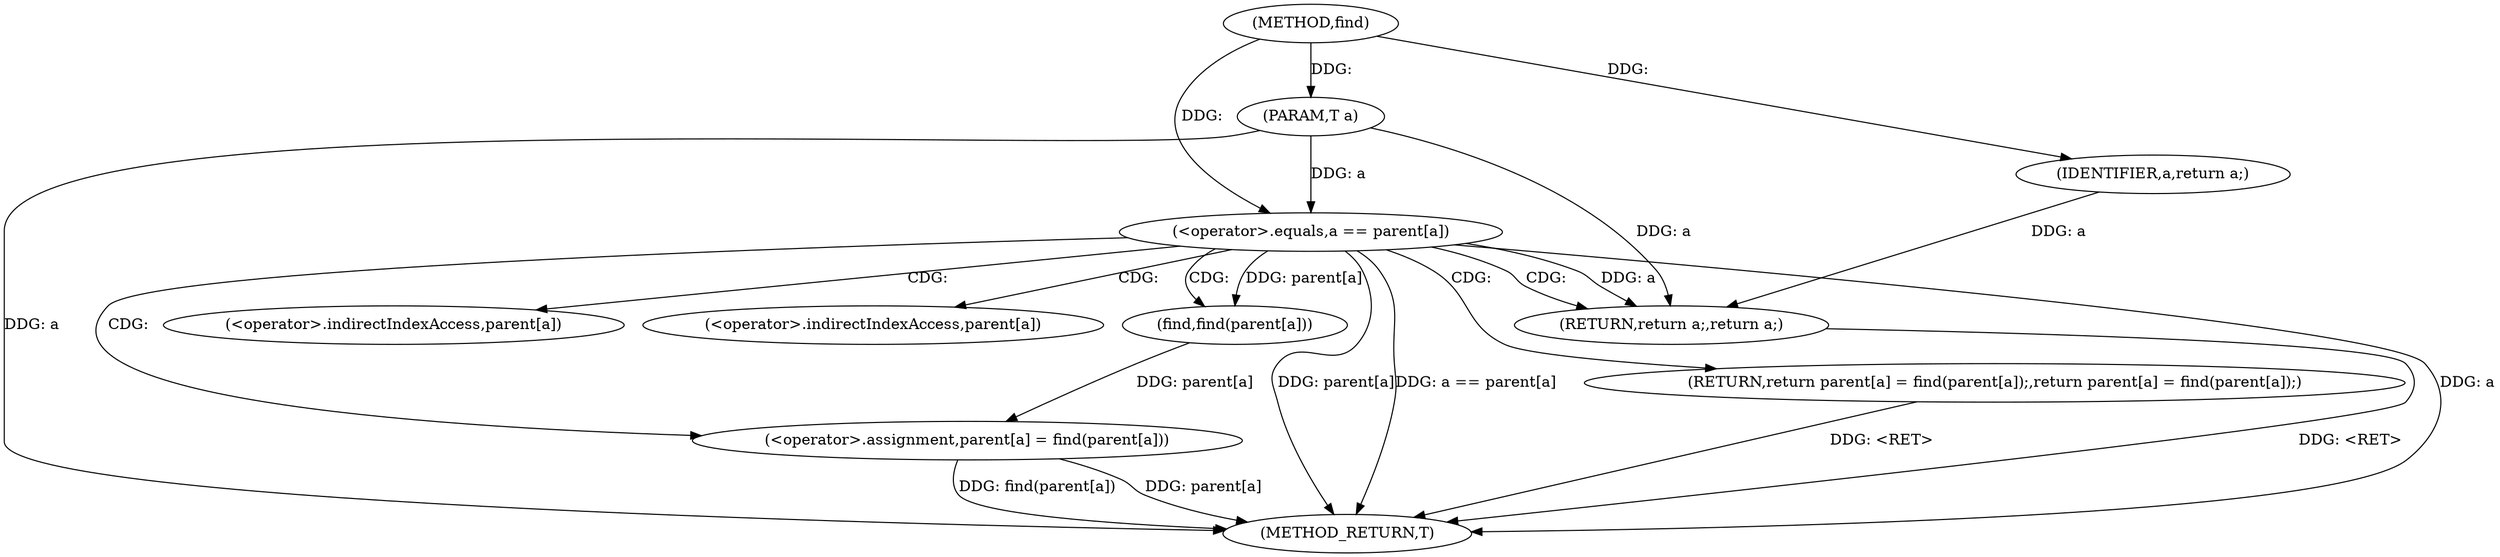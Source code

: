 digraph "find" {  
"1000130" [label = "(METHOD,find)" ]
"1000150" [label = "(METHOD_RETURN,T)" ]
"1000131" [label = "(PARAM,T a)" ]
"1000141" [label = "(RETURN,return parent[a] = find(parent[a]);,return parent[a] = find(parent[a]);)" ]
"1000134" [label = "(<operator>.equals,a == parent[a])" ]
"1000139" [label = "(RETURN,return a;,return a;)" ]
"1000142" [label = "(<operator>.assignment,parent[a] = find(parent[a]))" ]
"1000140" [label = "(IDENTIFIER,a,return a;)" ]
"1000146" [label = "(find,find(parent[a]))" ]
"1000143" [label = "(<operator>.indirectIndexAccess,parent[a])" ]
"1000147" [label = "(<operator>.indirectIndexAccess,parent[a])" ]
  "1000139" -> "1000150"  [ label = "DDG: <RET>"] 
  "1000141" -> "1000150"  [ label = "DDG: <RET>"] 
  "1000131" -> "1000150"  [ label = "DDG: a"] 
  "1000134" -> "1000150"  [ label = "DDG: a"] 
  "1000134" -> "1000150"  [ label = "DDG: parent[a]"] 
  "1000134" -> "1000150"  [ label = "DDG: a == parent[a]"] 
  "1000142" -> "1000150"  [ label = "DDG: parent[a]"] 
  "1000142" -> "1000150"  [ label = "DDG: find(parent[a])"] 
  "1000130" -> "1000131"  [ label = "DDG: "] 
  "1000140" -> "1000139"  [ label = "DDG: a"] 
  "1000134" -> "1000139"  [ label = "DDG: a"] 
  "1000131" -> "1000139"  [ label = "DDG: a"] 
  "1000146" -> "1000142"  [ label = "DDG: parent[a]"] 
  "1000131" -> "1000134"  [ label = "DDG: a"] 
  "1000130" -> "1000134"  [ label = "DDG: "] 
  "1000130" -> "1000140"  [ label = "DDG: "] 
  "1000134" -> "1000146"  [ label = "DDG: parent[a]"] 
  "1000134" -> "1000142"  [ label = "CDG: "] 
  "1000134" -> "1000141"  [ label = "CDG: "] 
  "1000134" -> "1000146"  [ label = "CDG: "] 
  "1000134" -> "1000147"  [ label = "CDG: "] 
  "1000134" -> "1000143"  [ label = "CDG: "] 
  "1000134" -> "1000139"  [ label = "CDG: "] 
}
